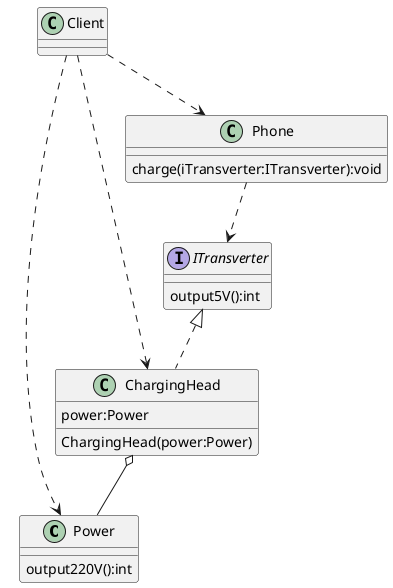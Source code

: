 @startuml
class Power{
    output220V():int
}
interface ITransverter{
    output5V():int
}
class ChargingHead{
    power:Power
    ChargingHead(power:Power)
}
ChargingHead o-- Power
ITransverter <|.. ChargingHead

class Phone{
    charge(iTransverter:ITransverter):void
}
Phone ..> ITransverter
class Client
Client ..> Phone
Client ..> ChargingHead
Client ..>Power
@enduml